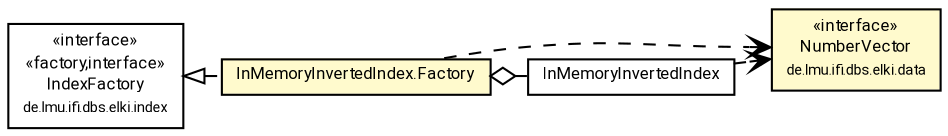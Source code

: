 #!/usr/local/bin/dot
#
# Class diagram 
# Generated by UMLGraph version R5_7_2-60-g0e99a6 (http://www.spinellis.gr/umlgraph/)
#

digraph G {
	graph [fontnames="svg"]
	edge [fontname="Roboto",fontsize=7,labelfontname="Roboto",labelfontsize=7,color="black"];
	node [fontname="Roboto",fontcolor="black",fontsize=8,shape=plaintext,margin=0,width=0,height=0];
	nodesep=0.15;
	ranksep=0.25;
	rankdir=LR;
	// de.lmu.ifi.dbs.elki.index.IndexFactory<V>
	c5183222 [label=<<table title="de.lmu.ifi.dbs.elki.index.IndexFactory" border="0" cellborder="1" cellspacing="0" cellpadding="2" href="../IndexFactory.html" target="_parent">
		<tr><td><table border="0" cellspacing="0" cellpadding="1">
		<tr><td align="center" balign="center"> &#171;interface&#187; </td></tr>
		<tr><td align="center" balign="center"> &#171;factory,interface&#187; </td></tr>
		<tr><td align="center" balign="center"> <font face="Roboto">IndexFactory</font> </td></tr>
		<tr><td align="center" balign="center"> <font face="Roboto" point-size="7.0">de.lmu.ifi.dbs.elki.index</font> </td></tr>
		</table></td></tr>
		</table>>, URL="../IndexFactory.html"];
	// de.lmu.ifi.dbs.elki.data.NumberVector
	c5183287 [label=<<table title="de.lmu.ifi.dbs.elki.data.NumberVector" border="0" cellborder="1" cellspacing="0" cellpadding="2" bgcolor="LemonChiffon" href="../../data/NumberVector.html" target="_parent">
		<tr><td><table border="0" cellspacing="0" cellpadding="1">
		<tr><td align="center" balign="center"> &#171;interface&#187; </td></tr>
		<tr><td align="center" balign="center"> <font face="Roboto">NumberVector</font> </td></tr>
		<tr><td align="center" balign="center"> <font face="Roboto" point-size="7.0">de.lmu.ifi.dbs.elki.data</font> </td></tr>
		</table></td></tr>
		</table>>, URL="../../data/NumberVector.html"];
	// de.lmu.ifi.dbs.elki.index.invertedlist.InMemoryInvertedIndex<V extends de.lmu.ifi.dbs.elki.data.NumberVector>
	c5184771 [label=<<table title="de.lmu.ifi.dbs.elki.index.invertedlist.InMemoryInvertedIndex" border="0" cellborder="1" cellspacing="0" cellpadding="2" href="InMemoryInvertedIndex.html" target="_parent">
		<tr><td><table border="0" cellspacing="0" cellpadding="1">
		<tr><td align="center" balign="center"> <font face="Roboto">InMemoryInvertedIndex</font> </td></tr>
		</table></td></tr>
		</table>>, URL="InMemoryInvertedIndex.html"];
	// de.lmu.ifi.dbs.elki.index.invertedlist.InMemoryInvertedIndex.Factory<V extends de.lmu.ifi.dbs.elki.data.NumberVector>
	c5184776 [label=<<table title="de.lmu.ifi.dbs.elki.index.invertedlist.InMemoryInvertedIndex.Factory" border="0" cellborder="1" cellspacing="0" cellpadding="2" bgcolor="lemonChiffon" href="InMemoryInvertedIndex.Factory.html" target="_parent">
		<tr><td><table border="0" cellspacing="0" cellpadding="1">
		<tr><td align="center" balign="center"> <font face="Roboto">InMemoryInvertedIndex.Factory</font> </td></tr>
		</table></td></tr>
		</table>>, URL="InMemoryInvertedIndex.Factory.html"];
	// de.lmu.ifi.dbs.elki.index.invertedlist.InMemoryInvertedIndex.Factory<V extends de.lmu.ifi.dbs.elki.data.NumberVector> implements de.lmu.ifi.dbs.elki.index.IndexFactory<V>
	c5183222 -> c5184776 [arrowtail=empty,style=dashed,dir=back,weight=9];
	// de.lmu.ifi.dbs.elki.index.invertedlist.InMemoryInvertedIndex.Factory<V extends de.lmu.ifi.dbs.elki.data.NumberVector> has de.lmu.ifi.dbs.elki.index.invertedlist.InMemoryInvertedIndex<V extends de.lmu.ifi.dbs.elki.data.NumberVector>
	c5184776 -> c5184771 [arrowhead=none,arrowtail=ediamond,dir=back,weight=4];
	// de.lmu.ifi.dbs.elki.index.invertedlist.InMemoryInvertedIndex<V extends de.lmu.ifi.dbs.elki.data.NumberVector> depend de.lmu.ifi.dbs.elki.data.NumberVector
	c5184771 -> c5183287 [arrowhead=open,style=dashed,weight=0];
	// de.lmu.ifi.dbs.elki.index.invertedlist.InMemoryInvertedIndex.Factory<V extends de.lmu.ifi.dbs.elki.data.NumberVector> depend de.lmu.ifi.dbs.elki.data.NumberVector
	c5184776 -> c5183287 [arrowhead=open,style=dashed,weight=0];
}

